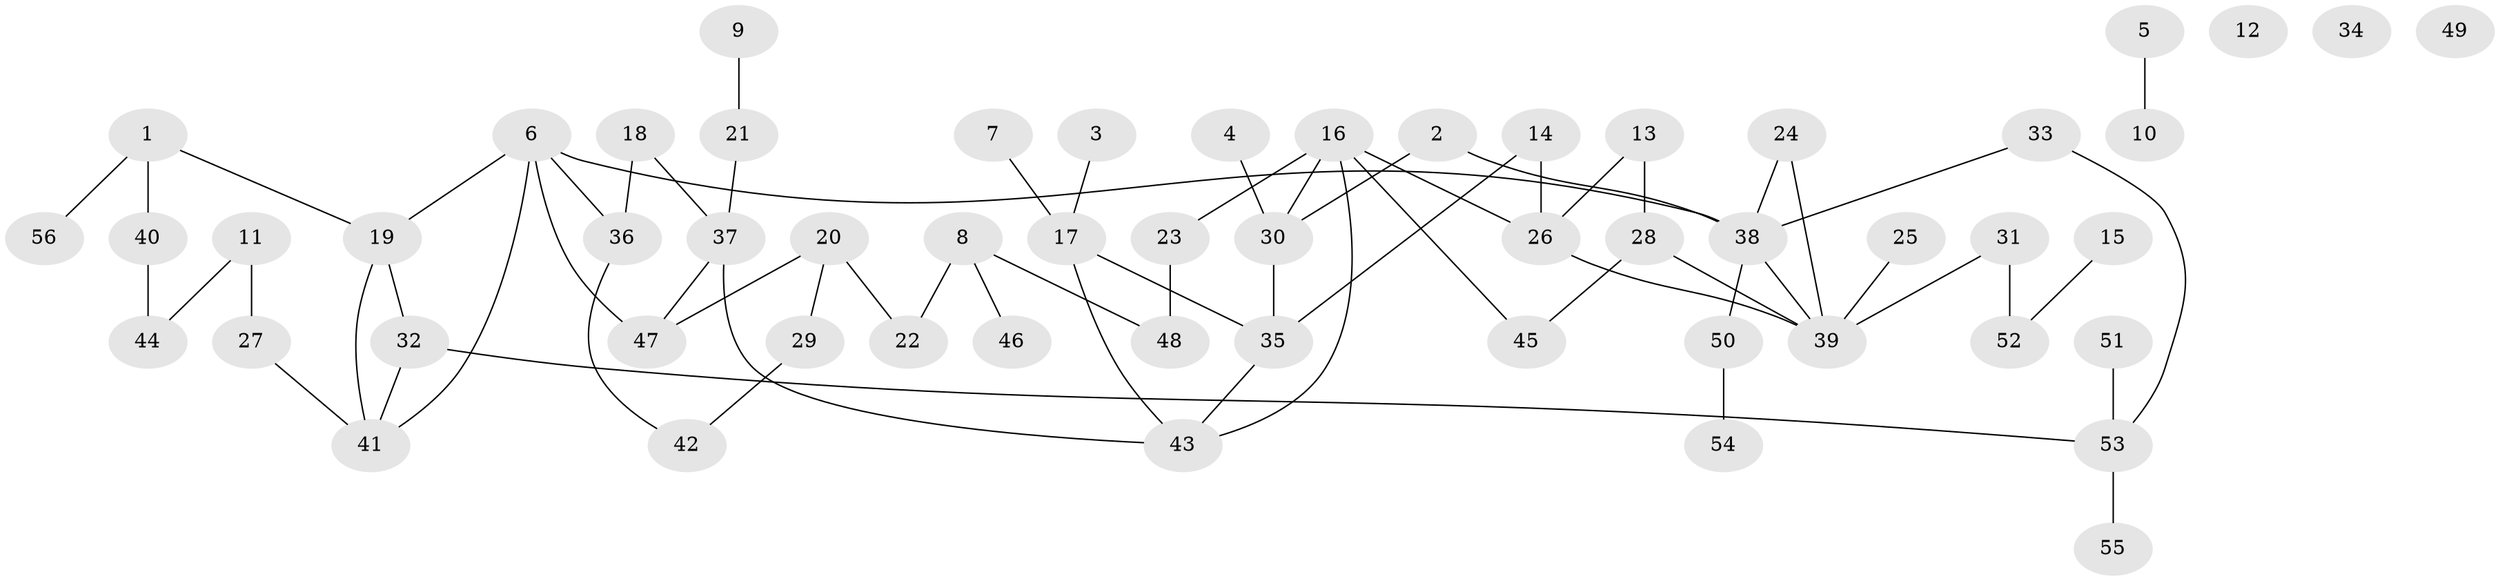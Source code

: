 // coarse degree distribution, {1: 0.2631578947368421, 4: 0.21052631578947367, 5: 0.05263157894736842, 2: 0.2631578947368421, 3: 0.21052631578947367}
// Generated by graph-tools (version 1.1) at 2025/35/03/04/25 23:35:48]
// undirected, 56 vertices, 66 edges
graph export_dot {
  node [color=gray90,style=filled];
  1;
  2;
  3;
  4;
  5;
  6;
  7;
  8;
  9;
  10;
  11;
  12;
  13;
  14;
  15;
  16;
  17;
  18;
  19;
  20;
  21;
  22;
  23;
  24;
  25;
  26;
  27;
  28;
  29;
  30;
  31;
  32;
  33;
  34;
  35;
  36;
  37;
  38;
  39;
  40;
  41;
  42;
  43;
  44;
  45;
  46;
  47;
  48;
  49;
  50;
  51;
  52;
  53;
  54;
  55;
  56;
  1 -- 19;
  1 -- 40;
  1 -- 56;
  2 -- 30;
  2 -- 38;
  3 -- 17;
  4 -- 30;
  5 -- 10;
  6 -- 19;
  6 -- 36;
  6 -- 38;
  6 -- 41;
  6 -- 47;
  7 -- 17;
  8 -- 22;
  8 -- 46;
  8 -- 48;
  9 -- 21;
  11 -- 27;
  11 -- 44;
  13 -- 26;
  13 -- 28;
  14 -- 26;
  14 -- 35;
  15 -- 52;
  16 -- 23;
  16 -- 26;
  16 -- 30;
  16 -- 43;
  16 -- 45;
  17 -- 35;
  17 -- 43;
  18 -- 36;
  18 -- 37;
  19 -- 32;
  19 -- 41;
  20 -- 22;
  20 -- 29;
  20 -- 47;
  21 -- 37;
  23 -- 48;
  24 -- 38;
  24 -- 39;
  25 -- 39;
  26 -- 39;
  27 -- 41;
  28 -- 39;
  28 -- 45;
  29 -- 42;
  30 -- 35;
  31 -- 39;
  31 -- 52;
  32 -- 41;
  32 -- 53;
  33 -- 38;
  33 -- 53;
  35 -- 43;
  36 -- 42;
  37 -- 43;
  37 -- 47;
  38 -- 39;
  38 -- 50;
  40 -- 44;
  50 -- 54;
  51 -- 53;
  53 -- 55;
}
